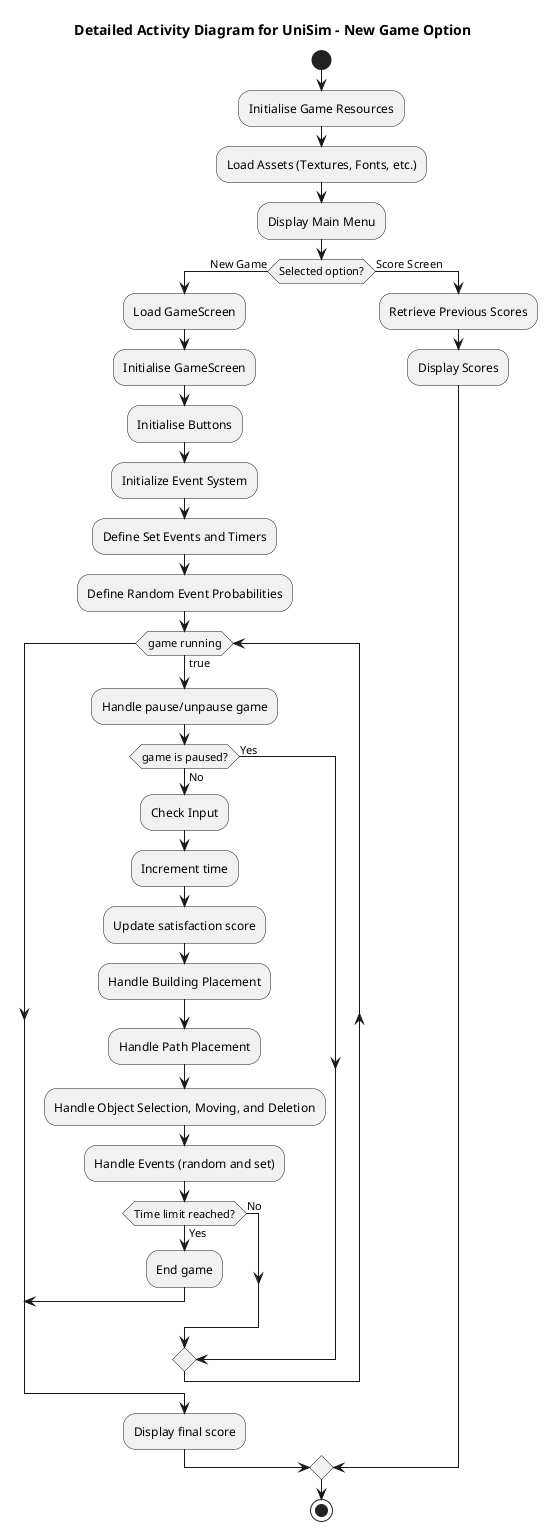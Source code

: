 @startuml
title Detailed Activity Diagram for UniSim - New Game Option

start
:Initialise Game Resources;
:Load Assets (Textures, Fonts, etc.);
:Display Main Menu;

if (Selected option?) then (New Game)
    :Load GameScreen;
    :Initialise GameScreen;
    :Initialise Buttons;
    :Initialize Event System;
    :Define Set Events and Timers;
    :Define Random Event Probabilities;

    while (game running) is (true)
        :Handle pause/unpause game;
        if (game is paused?) then (No)
            :Check Input;
            :Increment time;
            :Update satisfaction score;

            :Handle Building Placement;
            :Handle Path Placement;
            :Handle Object Selection, Moving, and Deletion;
            :Handle Events (random and set);

            if (Time limit reached?) then (Yes)
                :End game;
                break
            else (No)
            endif
        else (Yes)
        endif
    endwhile

    :Display final score;

else (Score Screen)
    :Retrieve Previous Scores;
    :Display Scores;
endif

stop
@enduml
